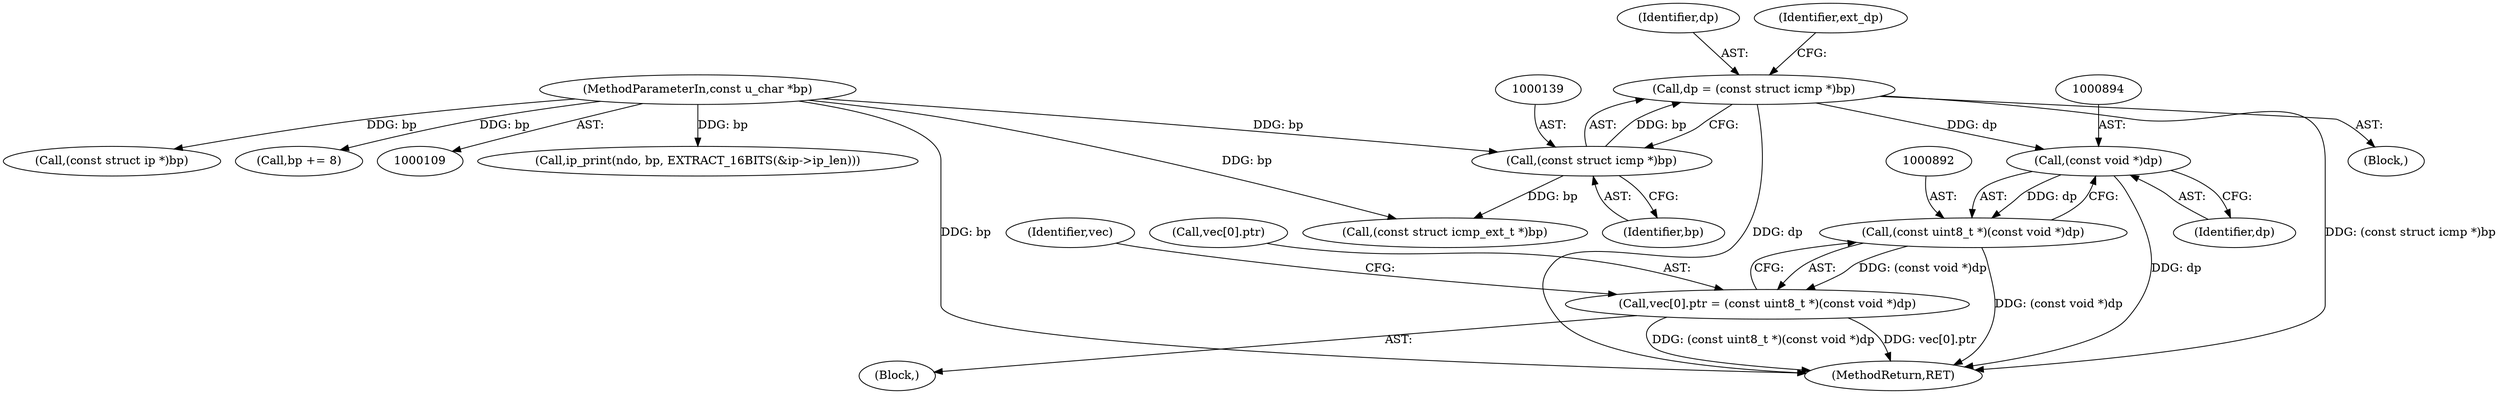 digraph "0_tcpdump_2b62d1dda41590db29368ec7ba5f4faf3464765a@pointer" {
"1000136" [label="(Call,dp = (const struct icmp *)bp)"];
"1000138" [label="(Call,(const struct icmp *)bp)"];
"1000111" [label="(MethodParameterIn,const u_char *bp)"];
"1000893" [label="(Call,(const void *)dp)"];
"1000891" [label="(Call,(const uint8_t *)(const void *)dp)"];
"1000885" [label="(Call,vec[0].ptr = (const uint8_t *)(const void *)dp)"];
"1000137" [label="(Identifier,dp)"];
"1001245" [label="(MethodReturn,RET)"];
"1000959" [label="(Call,ip_print(ndo, bp, EXTRACT_16BITS(&ip->ip_len)))"];
"1000891" [label="(Call,(const uint8_t *)(const void *)dp)"];
"1000899" [label="(Identifier,vec)"];
"1000884" [label="(Block,)"];
"1000143" [label="(Call,(const struct icmp_ext_t *)bp)"];
"1000115" [label="(Block,)"];
"1000136" [label="(Call,dp = (const struct icmp *)bp)"];
"1000951" [label="(Call,(const struct ip *)bp)"];
"1000893" [label="(Call,(const void *)dp)"];
"1000942" [label="(Call,bp += 8)"];
"1000895" [label="(Identifier,dp)"];
"1000138" [label="(Call,(const struct icmp *)bp)"];
"1000111" [label="(MethodParameterIn,const u_char *bp)"];
"1000140" [label="(Identifier,bp)"];
"1000142" [label="(Identifier,ext_dp)"];
"1000886" [label="(Call,vec[0].ptr)"];
"1000885" [label="(Call,vec[0].ptr = (const uint8_t *)(const void *)dp)"];
"1000136" -> "1000115"  [label="AST: "];
"1000136" -> "1000138"  [label="CFG: "];
"1000137" -> "1000136"  [label="AST: "];
"1000138" -> "1000136"  [label="AST: "];
"1000142" -> "1000136"  [label="CFG: "];
"1000136" -> "1001245"  [label="DDG: (const struct icmp *)bp"];
"1000136" -> "1001245"  [label="DDG: dp"];
"1000138" -> "1000136"  [label="DDG: bp"];
"1000136" -> "1000893"  [label="DDG: dp"];
"1000138" -> "1000140"  [label="CFG: "];
"1000139" -> "1000138"  [label="AST: "];
"1000140" -> "1000138"  [label="AST: "];
"1000111" -> "1000138"  [label="DDG: bp"];
"1000138" -> "1000143"  [label="DDG: bp"];
"1000111" -> "1000109"  [label="AST: "];
"1000111" -> "1001245"  [label="DDG: bp"];
"1000111" -> "1000143"  [label="DDG: bp"];
"1000111" -> "1000942"  [label="DDG: bp"];
"1000111" -> "1000951"  [label="DDG: bp"];
"1000111" -> "1000959"  [label="DDG: bp"];
"1000893" -> "1000891"  [label="AST: "];
"1000893" -> "1000895"  [label="CFG: "];
"1000894" -> "1000893"  [label="AST: "];
"1000895" -> "1000893"  [label="AST: "];
"1000891" -> "1000893"  [label="CFG: "];
"1000893" -> "1001245"  [label="DDG: dp"];
"1000893" -> "1000891"  [label="DDG: dp"];
"1000891" -> "1000885"  [label="AST: "];
"1000892" -> "1000891"  [label="AST: "];
"1000885" -> "1000891"  [label="CFG: "];
"1000891" -> "1001245"  [label="DDG: (const void *)dp"];
"1000891" -> "1000885"  [label="DDG: (const void *)dp"];
"1000885" -> "1000884"  [label="AST: "];
"1000886" -> "1000885"  [label="AST: "];
"1000899" -> "1000885"  [label="CFG: "];
"1000885" -> "1001245"  [label="DDG: (const uint8_t *)(const void *)dp"];
"1000885" -> "1001245"  [label="DDG: vec[0].ptr"];
}
